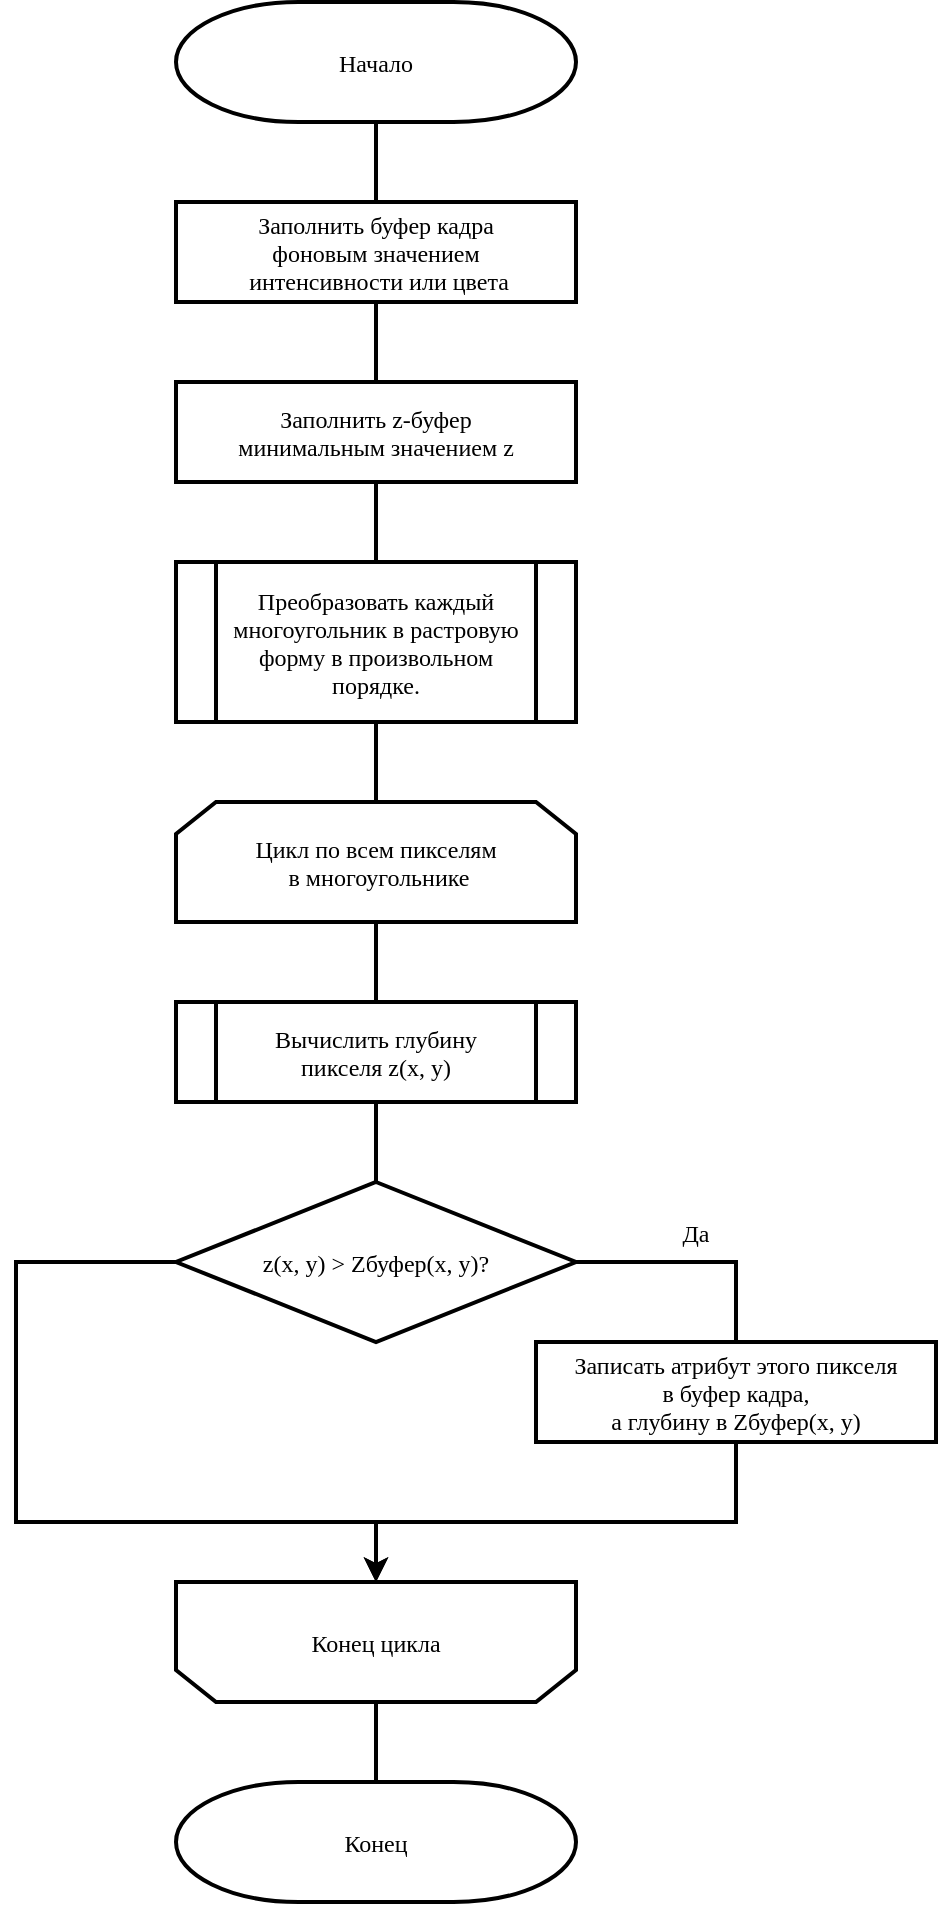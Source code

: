 <mxfile version="22.0.2" type="device">
  <diagram id="C5RBs43oDa-KdzZeNtuy" name="Page-1">
    <mxGraphModel dx="784" dy="856" grid="1" gridSize="10" guides="1" tooltips="1" connect="1" arrows="1" fold="1" page="1" pageScale="1" pageWidth="827" pageHeight="1169" math="0" shadow="0">
      <root>
        <mxCell id="WIyWlLk6GJQsqaUBKTNV-0" />
        <mxCell id="WIyWlLk6GJQsqaUBKTNV-1" parent="WIyWlLk6GJQsqaUBKTNV-0" />
        <mxCell id="tvILM32cSgXaZei9h_vB-1" value="Начало" style="shape=mxgraph.flowchart.terminator;fontFamily=Times New Roman;strokeWidth=2;fontSize=12;" parent="WIyWlLk6GJQsqaUBKTNV-1" vertex="1">
          <mxGeometry x="310" y="60" width="200" height="60" as="geometry" />
        </mxCell>
        <mxCell id="tvILM32cSgXaZei9h_vB-2" value="" style="endArrow=none;rounded=0;fontFamily=Times New Roman;endFill=0;strokeWidth=2;fontSize=12;" parent="WIyWlLk6GJQsqaUBKTNV-1" source="tvILM32cSgXaZei9h_vB-1" target="tvILM32cSgXaZei9h_vB-3" edge="1">
          <mxGeometry width="50" height="50" relative="1" as="geometry">
            <mxPoint x="600" y="270" as="sourcePoint" />
            <mxPoint x="650" y="220" as="targetPoint" />
          </mxGeometry>
        </mxCell>
        <mxCell id="tvILM32cSgXaZei9h_vB-3" value="Заполнить буфер кадра &#xa;фоновым значением&#xa; интенсивности или цвета" style="rounded=0;fontFamily=Times New Roman;strokeWidth=2;fontSize=12;" parent="WIyWlLk6GJQsqaUBKTNV-1" vertex="1">
          <mxGeometry x="310" y="160" width="200" height="50" as="geometry" />
        </mxCell>
        <mxCell id="tvILM32cSgXaZei9h_vB-6" value="Заполнить z-буфер &#xa;минимальным значением z" style="rounded=0;fontFamily=Times New Roman;strokeWidth=2;fontSize=12;" parent="WIyWlLk6GJQsqaUBKTNV-1" vertex="1">
          <mxGeometry x="310" y="250" width="200" height="50" as="geometry" />
        </mxCell>
        <mxCell id="tvILM32cSgXaZei9h_vB-7" value="" style="endArrow=none;rounded=0;fontFamily=Times New Roman;endFill=0;strokeWidth=2;fontSize=12;" parent="WIyWlLk6GJQsqaUBKTNV-1" source="tvILM32cSgXaZei9h_vB-3" target="tvILM32cSgXaZei9h_vB-6" edge="1">
          <mxGeometry width="50" height="50" relative="1" as="geometry">
            <mxPoint x="420" y="130" as="sourcePoint" />
            <mxPoint x="420" y="170" as="targetPoint" />
          </mxGeometry>
        </mxCell>
        <mxCell id="tvILM32cSgXaZei9h_vB-9" value="Преобразовать каждый &#xa;многоугольник в растровую&#xa;форму в произвольном &#xa;порядке." style="shape=process;backgroundOutline=1;fontFamily=Times New Roman;strokeWidth=2;fontSize=12;" parent="WIyWlLk6GJQsqaUBKTNV-1" vertex="1">
          <mxGeometry x="310" y="340" width="200" height="80" as="geometry" />
        </mxCell>
        <mxCell id="tvILM32cSgXaZei9h_vB-10" value="" style="endArrow=none;rounded=0;fontFamily=Times New Roman;endFill=0;strokeWidth=2;fontSize=12;" parent="WIyWlLk6GJQsqaUBKTNV-1" source="tvILM32cSgXaZei9h_vB-6" target="tvILM32cSgXaZei9h_vB-9" edge="1">
          <mxGeometry width="50" height="50" relative="1" as="geometry">
            <mxPoint x="420" y="240" as="sourcePoint" />
            <mxPoint x="420" y="280" as="targetPoint" />
          </mxGeometry>
        </mxCell>
        <mxCell id="tvILM32cSgXaZei9h_vB-11" value="Цикл по всем пикселям&#xa; в многоугольнике" style="shape=loopLimit;fontFamily=Times New Roman;strokeWidth=2;fontSize=12;" parent="WIyWlLk6GJQsqaUBKTNV-1" vertex="1">
          <mxGeometry x="310" y="460" width="200" height="60" as="geometry" />
        </mxCell>
        <mxCell id="tvILM32cSgXaZei9h_vB-12" value="" style="endArrow=none;rounded=0;fontFamily=Times New Roman;endFill=0;strokeWidth=2;fontSize=12;" parent="WIyWlLk6GJQsqaUBKTNV-1" source="tvILM32cSgXaZei9h_vB-9" target="tvILM32cSgXaZei9h_vB-11" edge="1">
          <mxGeometry width="50" height="50" relative="1" as="geometry">
            <mxPoint x="420" y="350" as="sourcePoint" />
            <mxPoint x="420" y="390" as="targetPoint" />
          </mxGeometry>
        </mxCell>
        <mxCell id="tvILM32cSgXaZei9h_vB-13" value="" style="endArrow=none;rounded=0;fontFamily=Times New Roman;endFill=0;strokeWidth=2;fontSize=12;" parent="WIyWlLk6GJQsqaUBKTNV-1" source="tvILM32cSgXaZei9h_vB-11" target="tvILM32cSgXaZei9h_vB-14" edge="1">
          <mxGeometry width="50" height="50" relative="1" as="geometry">
            <mxPoint x="420" y="490" as="sourcePoint" />
            <mxPoint x="420" y="650" as="targetPoint" />
          </mxGeometry>
        </mxCell>
        <mxCell id="tvILM32cSgXaZei9h_vB-14" value="Вычислить глубину &#xa;пикселя z(x, y)" style="shape=process;backgroundOutline=1;fontFamily=Times New Roman;strokeWidth=2;fontSize=12;" parent="WIyWlLk6GJQsqaUBKTNV-1" vertex="1">
          <mxGeometry x="310" y="560" width="200" height="50" as="geometry" />
        </mxCell>
        <mxCell id="tvILM32cSgXaZei9h_vB-15" value="z(x, y) &gt; Zбуфер(x, y)?" style="rhombus;fontFamily=Times New Roman;strokeWidth=2;fontSize=12;" parent="WIyWlLk6GJQsqaUBKTNV-1" vertex="1">
          <mxGeometry x="310" y="650" width="200" height="80" as="geometry" />
        </mxCell>
        <mxCell id="tvILM32cSgXaZei9h_vB-16" value="" style="endArrow=none;rounded=0;fontFamily=Times New Roman;endFill=0;strokeWidth=2;fontSize=12;" parent="WIyWlLk6GJQsqaUBKTNV-1" source="tvILM32cSgXaZei9h_vB-14" target="tvILM32cSgXaZei9h_vB-15" edge="1">
          <mxGeometry width="50" height="50" relative="1" as="geometry">
            <mxPoint x="420" y="590" as="sourcePoint" />
            <mxPoint x="420" y="640" as="targetPoint" />
          </mxGeometry>
        </mxCell>
        <mxCell id="tvILM32cSgXaZei9h_vB-17" value="" style="endArrow=none;rounded=0;fontFamily=Times New Roman;endFill=0;strokeWidth=2;fontSize=12;" parent="WIyWlLk6GJQsqaUBKTNV-1" source="tvILM32cSgXaZei9h_vB-15" target="tvILM32cSgXaZei9h_vB-19" edge="1">
          <mxGeometry width="50" height="50" relative="1" as="geometry">
            <mxPoint x="350" y="730" as="sourcePoint" />
            <mxPoint x="590" y="750" as="targetPoint" />
            <Array as="points">
              <mxPoint x="590" y="690" />
            </Array>
          </mxGeometry>
        </mxCell>
        <mxCell id="tvILM32cSgXaZei9h_vB-18" value="Да" style="text;align=center;verticalAlign=middle;resizable=0;points=[];autosize=1;strokeColor=none;fillColor=none;fontFamily=Times New Roman;strokeWidth=2;fontSize=12;" parent="WIyWlLk6GJQsqaUBKTNV-1" vertex="1">
          <mxGeometry x="550" y="660" width="40" height="30" as="geometry" />
        </mxCell>
        <mxCell id="tvILM32cSgXaZei9h_vB-19" value="Записать атрибут этого пикселя &#xa;в буфер кадра, &#xa;а глубину в Zбуфер(x, y)" style="rounded=0;fontFamily=Times New Roman;strokeWidth=2;fontSize=12;" parent="WIyWlLk6GJQsqaUBKTNV-1" vertex="1">
          <mxGeometry x="490" y="730" width="200" height="50" as="geometry" />
        </mxCell>
        <mxCell id="tvILM32cSgXaZei9h_vB-20" value="" style="endArrow=classic;rounded=0;fontFamily=Times New Roman;strokeWidth=2;fontSize=12;" parent="WIyWlLk6GJQsqaUBKTNV-1" source="tvILM32cSgXaZei9h_vB-19" edge="1">
          <mxGeometry width="50" height="50" relative="1" as="geometry">
            <mxPoint x="360" y="680" as="sourcePoint" />
            <mxPoint x="410" y="850" as="targetPoint" />
            <Array as="points">
              <mxPoint x="590" y="820" />
              <mxPoint x="410" y="820" />
            </Array>
          </mxGeometry>
        </mxCell>
        <mxCell id="tvILM32cSgXaZei9h_vB-21" value="" style="endArrow=classic;rounded=0;fontFamily=Times New Roman;strokeWidth=2;fontSize=12;" parent="WIyWlLk6GJQsqaUBKTNV-1" source="tvILM32cSgXaZei9h_vB-15" edge="1">
          <mxGeometry width="50" height="50" relative="1" as="geometry">
            <mxPoint x="340" y="780" as="sourcePoint" />
            <mxPoint x="410" y="850" as="targetPoint" />
            <Array as="points">
              <mxPoint x="230" y="690" />
              <mxPoint x="230" y="820" />
              <mxPoint x="410" y="820" />
            </Array>
          </mxGeometry>
        </mxCell>
        <mxCell id="tvILM32cSgXaZei9h_vB-22" value="Конец цикла" style="shape=loopLimit;direction=west;fontFamily=Times New Roman;strokeWidth=2;fontSize=12;" parent="WIyWlLk6GJQsqaUBKTNV-1" vertex="1">
          <mxGeometry x="310" y="850" width="200" height="60" as="geometry" />
        </mxCell>
        <mxCell id="tvILM32cSgXaZei9h_vB-24" value="Конец" style="shape=mxgraph.flowchart.terminator;fontFamily=Times New Roman;strokeWidth=2;fontSize=12;" parent="WIyWlLk6GJQsqaUBKTNV-1" vertex="1">
          <mxGeometry x="310" y="950" width="200" height="60" as="geometry" />
        </mxCell>
        <mxCell id="tvILM32cSgXaZei9h_vB-25" value="" style="endArrow=none;rounded=0;fontFamily=Times New Roman;endFill=0;strokeWidth=2;fontSize=12;" parent="WIyWlLk6GJQsqaUBKTNV-1" source="tvILM32cSgXaZei9h_vB-22" target="tvILM32cSgXaZei9h_vB-24" edge="1">
          <mxGeometry width="50" height="50" relative="1" as="geometry">
            <mxPoint x="390" y="940" as="sourcePoint" />
            <mxPoint x="440" y="890" as="targetPoint" />
          </mxGeometry>
        </mxCell>
      </root>
    </mxGraphModel>
  </diagram>
</mxfile>

